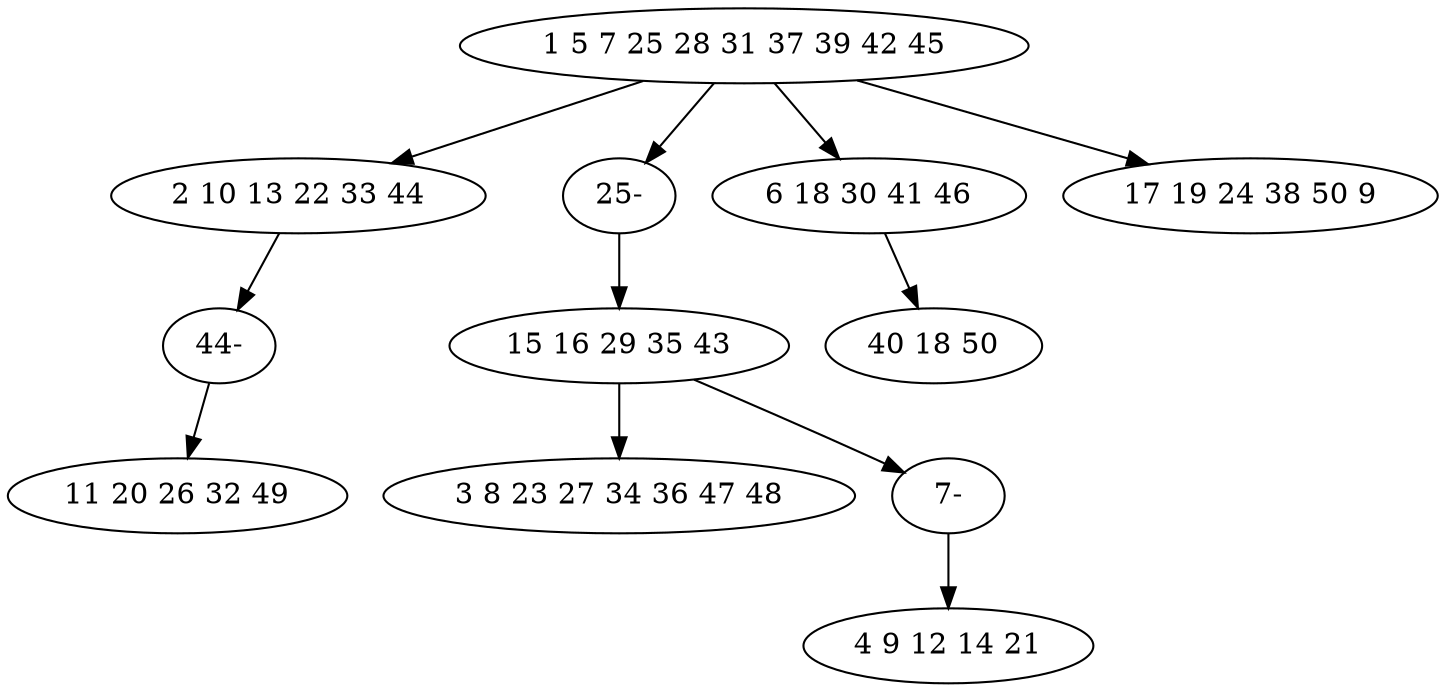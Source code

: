 digraph true_tree {
	"0" -> "1"
	"0" -> "11"
	"2" -> "3"
	"1" -> "10"
	"2" -> "9"
	"0" -> "6"
	"6" -> "7"
	"0" -> "8"
	"9" -> "5"
	"10" -> "4"
	"11" -> "2"
	"0" [label="1 5 7 25 28 31 37 39 42 45"];
	"1" [label="2 10 13 22 33 44"];
	"2" [label="15 16 29 35 43"];
	"3" [label="3 8 23 27 34 36 47 48"];
	"4" [label="11 20 26 32 49"];
	"5" [label="4 9 12 14 21"];
	"6" [label="6 18 30 41 46"];
	"7" [label="40 18 50"];
	"8" [label="17 19 24 38 50 9"];
	"9" [label="7-"];
	"10" [label="44-"];
	"11" [label="25-"];
}
